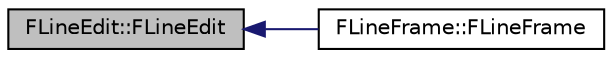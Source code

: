 digraph "FLineEdit::FLineEdit"
{
 // INTERACTIVE_SVG=YES
  edge [fontname="Helvetica",fontsize="10",labelfontname="Helvetica",labelfontsize="10"];
  node [fontname="Helvetica",fontsize="10",shape=record];
  rankdir="LR";
  Node10 [label="FLineEdit::FLineEdit",height=0.2,width=0.4,color="black", fillcolor="grey75", style="filled", fontcolor="black"];
  Node10 -> Node11 [dir="back",color="midnightblue",fontsize="10",style="solid",fontname="Helvetica"];
  Node11 [label="FLineFrame::FLineFrame",height=0.2,width=0.4,color="black", fillcolor="white", style="filled",URL="$class_f_line_frame.html#a3ec64f9f592820ec86024f7cdf88a578"];
}
